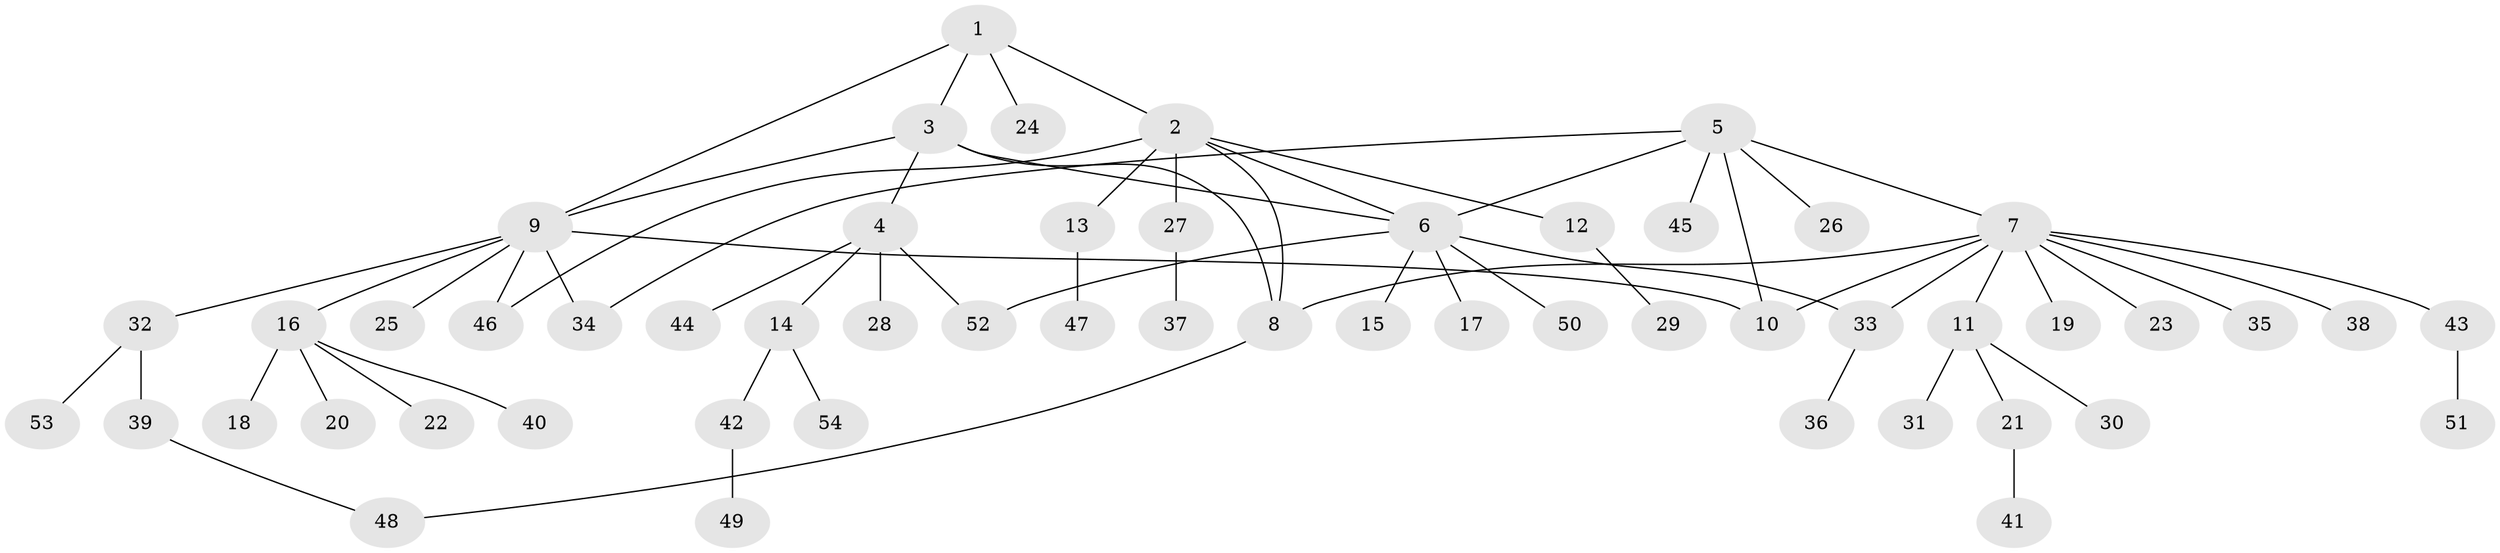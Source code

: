 // coarse degree distribution, {3: 0.13157894736842105, 7: 0.02631578947368421, 5: 0.05263157894736842, 12: 0.02631578947368421, 9: 0.02631578947368421, 4: 0.02631578947368421, 11: 0.02631578947368421, 1: 0.631578947368421, 2: 0.05263157894736842}
// Generated by graph-tools (version 1.1) at 2025/24/03/03/25 07:24:18]
// undirected, 54 vertices, 64 edges
graph export_dot {
graph [start="1"]
  node [color=gray90,style=filled];
  1;
  2;
  3;
  4;
  5;
  6;
  7;
  8;
  9;
  10;
  11;
  12;
  13;
  14;
  15;
  16;
  17;
  18;
  19;
  20;
  21;
  22;
  23;
  24;
  25;
  26;
  27;
  28;
  29;
  30;
  31;
  32;
  33;
  34;
  35;
  36;
  37;
  38;
  39;
  40;
  41;
  42;
  43;
  44;
  45;
  46;
  47;
  48;
  49;
  50;
  51;
  52;
  53;
  54;
  1 -- 2;
  1 -- 3;
  1 -- 9;
  1 -- 24;
  2 -- 6;
  2 -- 8;
  2 -- 12;
  2 -- 13;
  2 -- 27;
  2 -- 46;
  3 -- 4;
  3 -- 6;
  3 -- 8;
  3 -- 9;
  4 -- 14;
  4 -- 28;
  4 -- 44;
  4 -- 52;
  5 -- 6;
  5 -- 7;
  5 -- 10;
  5 -- 26;
  5 -- 34;
  5 -- 45;
  6 -- 15;
  6 -- 17;
  6 -- 33;
  6 -- 50;
  6 -- 52;
  7 -- 8;
  7 -- 10;
  7 -- 11;
  7 -- 19;
  7 -- 23;
  7 -- 33;
  7 -- 35;
  7 -- 38;
  7 -- 43;
  8 -- 48;
  9 -- 10;
  9 -- 16;
  9 -- 25;
  9 -- 32;
  9 -- 34;
  9 -- 46;
  11 -- 21;
  11 -- 30;
  11 -- 31;
  12 -- 29;
  13 -- 47;
  14 -- 42;
  14 -- 54;
  16 -- 18;
  16 -- 20;
  16 -- 22;
  16 -- 40;
  21 -- 41;
  27 -- 37;
  32 -- 39;
  32 -- 53;
  33 -- 36;
  39 -- 48;
  42 -- 49;
  43 -- 51;
}
